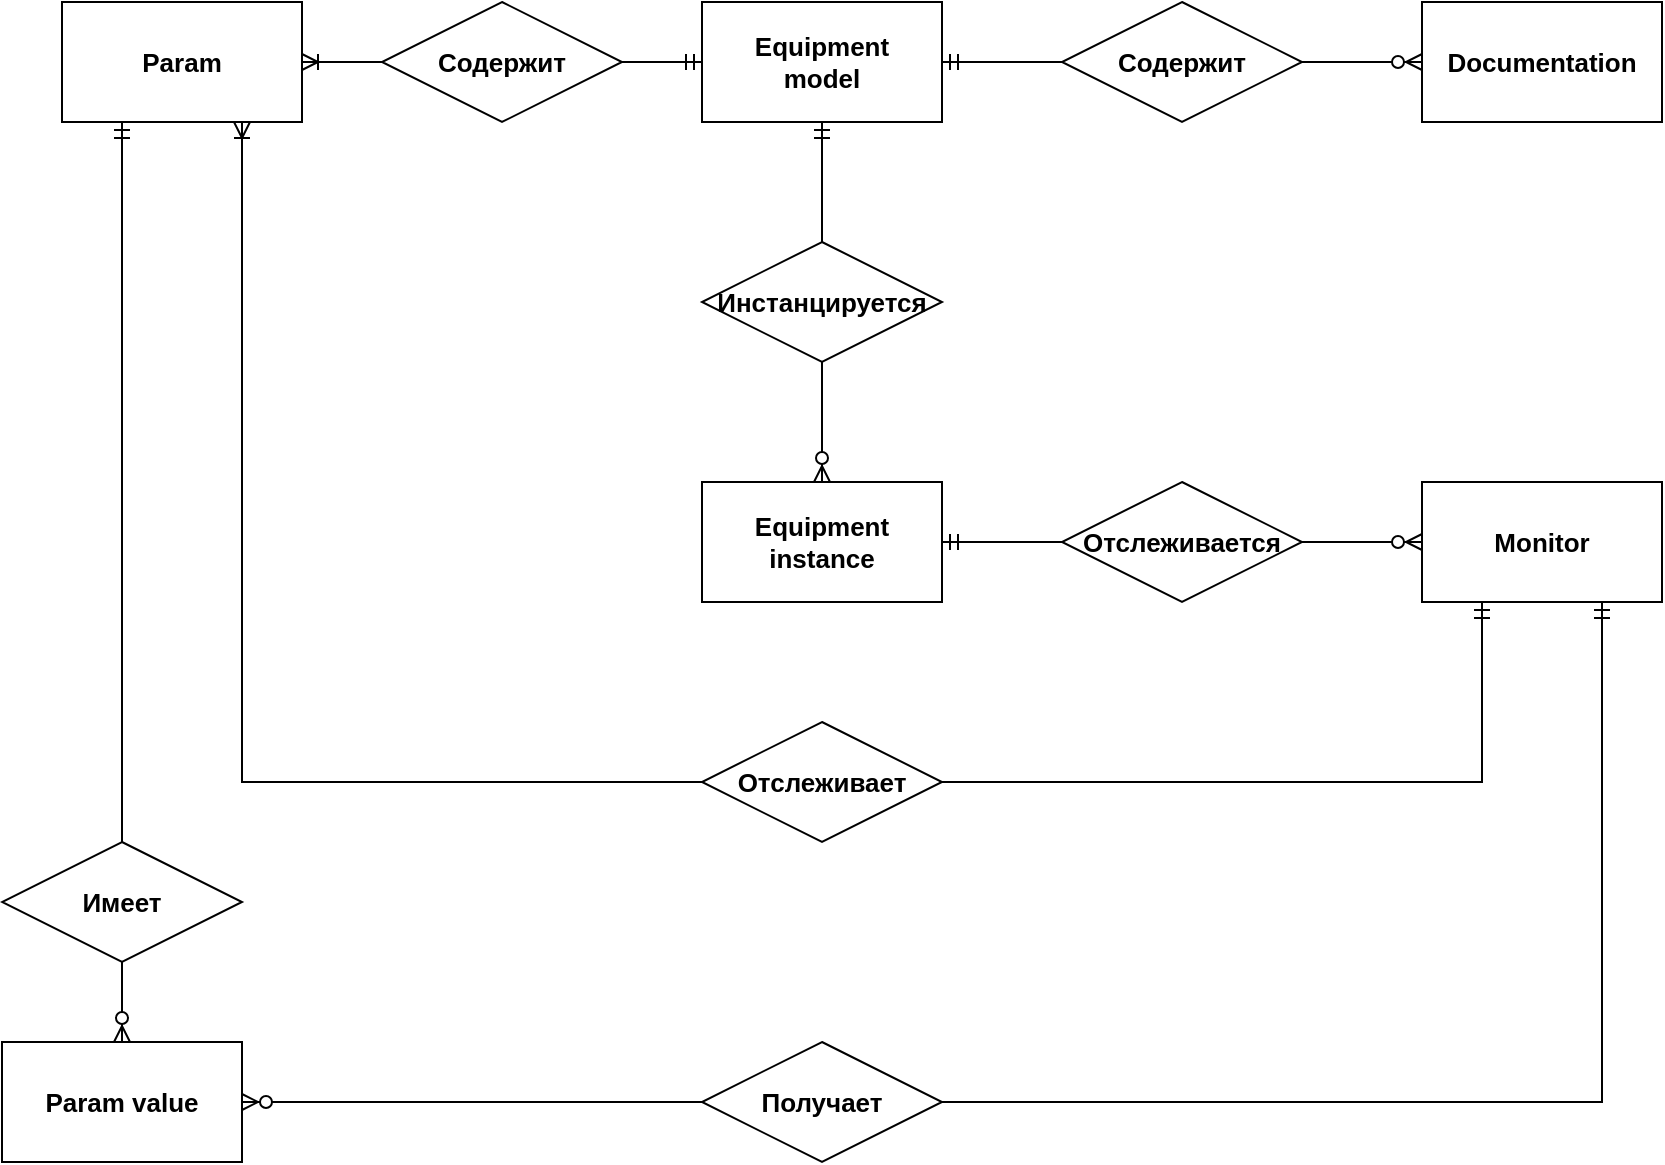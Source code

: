 <mxfile version="14.6.13" type="device"><diagram id="7_gvXvkW-Xf_Sy-OMR4_" name="Page-1"><mxGraphModel dx="1822" dy="835" grid="1" gridSize="10" guides="1" tooltips="1" connect="1" arrows="1" fold="1" page="0" pageScale="1" pageWidth="827" pageHeight="1169" math="0" shadow="0"><root><mxCell id="0"/><mxCell id="1" parent="0"/><mxCell id="xaV4tCiz5OPvKNjIcxrJ-10" value="" style="edgeStyle=orthogonalEdgeStyle;rounded=0;orthogonalLoop=1;jettySize=auto;html=1;exitX=1;exitY=0.5;exitDx=0;exitDy=0;entryX=0;entryY=0.5;entryDx=0;entryDy=0;endArrow=none;endFill=0;startArrow=ERmandOne;startFill=0;fontSize=13;fontStyle=1" edge="1" parent="1" source="xaV4tCiz5OPvKNjIcxrJ-1" target="xaV4tCiz5OPvKNjIcxrJ-8"><mxGeometry relative="1" as="geometry"/></mxCell><mxCell id="xaV4tCiz5OPvKNjIcxrJ-12" value="" style="edgeStyle=orthogonalEdgeStyle;rounded=0;orthogonalLoop=1;jettySize=auto;html=1;exitX=0;exitY=0.5;exitDx=0;exitDy=0;entryX=1;entryY=0.5;entryDx=0;entryDy=0;endArrow=none;endFill=0;startArrow=ERmandOne;startFill=0;fontSize=13;fontStyle=1" edge="1" parent="1" source="xaV4tCiz5OPvKNjIcxrJ-1" target="xaV4tCiz5OPvKNjIcxrJ-7"><mxGeometry relative="1" as="geometry"/></mxCell><mxCell id="xaV4tCiz5OPvKNjIcxrJ-15" style="edgeStyle=orthogonalEdgeStyle;rounded=0;orthogonalLoop=1;jettySize=auto;html=1;exitX=0.5;exitY=1;exitDx=0;exitDy=0;startArrow=ERmandOne;startFill=0;endArrow=none;endFill=0;fontSize=13;fontStyle=1" edge="1" parent="1" source="xaV4tCiz5OPvKNjIcxrJ-1" target="xaV4tCiz5OPvKNjIcxrJ-14"><mxGeometry relative="1" as="geometry"/></mxCell><mxCell id="xaV4tCiz5OPvKNjIcxrJ-1" value="Equipment&lt;br style=&quot;font-size: 13px;&quot;&gt;model" style="rounded=0;whiteSpace=wrap;html=1;fontSize=13;fontStyle=1" vertex="1" parent="1"><mxGeometry y="160" width="120" height="60" as="geometry"/></mxCell><mxCell id="xaV4tCiz5OPvKNjIcxrJ-26" style="edgeStyle=orthogonalEdgeStyle;rounded=0;orthogonalLoop=1;jettySize=auto;html=1;exitX=0.25;exitY=1;exitDx=0;exitDy=0;entryX=0.5;entryY=0;entryDx=0;entryDy=0;startArrow=ERmandOne;startFill=0;endArrow=none;endFill=0;fontSize=13;fontStyle=1" edge="1" parent="1" source="xaV4tCiz5OPvKNjIcxrJ-2" target="xaV4tCiz5OPvKNjIcxrJ-25"><mxGeometry relative="1" as="geometry"/></mxCell><mxCell id="xaV4tCiz5OPvKNjIcxrJ-2" value="Param" style="rounded=0;whiteSpace=wrap;html=1;fontSize=13;fontStyle=1" vertex="1" parent="1"><mxGeometry x="-320" y="160" width="120" height="60" as="geometry"/></mxCell><mxCell id="xaV4tCiz5OPvKNjIcxrJ-16" style="edgeStyle=orthogonalEdgeStyle;rounded=0;orthogonalLoop=1;jettySize=auto;html=1;exitX=0.5;exitY=0;exitDx=0;exitDy=0;entryX=0.5;entryY=1;entryDx=0;entryDy=0;startArrow=ERzeroToMany;startFill=1;endArrow=none;endFill=0;fontSize=13;fontStyle=1" edge="1" parent="1" source="xaV4tCiz5OPvKNjIcxrJ-3" target="xaV4tCiz5OPvKNjIcxrJ-14"><mxGeometry relative="1" as="geometry"/></mxCell><mxCell id="xaV4tCiz5OPvKNjIcxrJ-18" style="edgeStyle=orthogonalEdgeStyle;rounded=0;orthogonalLoop=1;jettySize=auto;html=1;exitX=1;exitY=0.5;exitDx=0;exitDy=0;entryX=0;entryY=0.5;entryDx=0;entryDy=0;startArrow=ERmandOne;startFill=0;endArrow=none;endFill=0;fontSize=13;fontStyle=1" edge="1" parent="1" source="xaV4tCiz5OPvKNjIcxrJ-3" target="xaV4tCiz5OPvKNjIcxrJ-17"><mxGeometry relative="1" as="geometry"/></mxCell><mxCell id="xaV4tCiz5OPvKNjIcxrJ-3" value="Equipment instance" style="rounded=0;whiteSpace=wrap;html=1;fontSize=13;fontStyle=1" vertex="1" parent="1"><mxGeometry y="400" width="120" height="60" as="geometry"/></mxCell><mxCell id="xaV4tCiz5OPvKNjIcxrJ-4" value="Documentation" style="rounded=0;whiteSpace=wrap;html=1;fontSize=13;fontStyle=1" vertex="1" parent="1"><mxGeometry x="360" y="160" width="120" height="60" as="geometry"/></mxCell><mxCell id="xaV4tCiz5OPvKNjIcxrJ-5" value="Param value" style="rounded=0;whiteSpace=wrap;html=1;fontSize=13;fontStyle=1" vertex="1" parent="1"><mxGeometry x="-350" y="680" width="120" height="60" as="geometry"/></mxCell><mxCell id="xaV4tCiz5OPvKNjIcxrJ-22" style="edgeStyle=orthogonalEdgeStyle;rounded=0;orthogonalLoop=1;jettySize=auto;html=1;exitX=0.25;exitY=1;exitDx=0;exitDy=0;entryX=1;entryY=0.5;entryDx=0;entryDy=0;startArrow=ERmandOne;startFill=0;endArrow=none;endFill=0;fontSize=13;fontStyle=1" edge="1" parent="1" source="xaV4tCiz5OPvKNjIcxrJ-6" target="xaV4tCiz5OPvKNjIcxrJ-21"><mxGeometry relative="1" as="geometry"/></mxCell><mxCell id="xaV4tCiz5OPvKNjIcxrJ-6" value="Monitor" style="rounded=0;whiteSpace=wrap;html=1;fontSize=13;fontStyle=1" vertex="1" parent="1"><mxGeometry x="360" y="400" width="120" height="60" as="geometry"/></mxCell><mxCell id="xaV4tCiz5OPvKNjIcxrJ-13" value="" style="edgeStyle=orthogonalEdgeStyle;rounded=0;orthogonalLoop=1;jettySize=auto;html=1;exitX=0;exitY=0.5;exitDx=0;exitDy=0;entryX=1;entryY=0.5;entryDx=0;entryDy=0;endArrow=ERoneToMany;endFill=0;startArrow=none;startFill=0;fontSize=13;fontStyle=1" edge="1" parent="1" source="xaV4tCiz5OPvKNjIcxrJ-7" target="xaV4tCiz5OPvKNjIcxrJ-2"><mxGeometry relative="1" as="geometry"/></mxCell><mxCell id="xaV4tCiz5OPvKNjIcxrJ-7" value="Содержит" style="rhombus;whiteSpace=wrap;html=1;fontSize=13;fontStyle=1" vertex="1" parent="1"><mxGeometry x="-160" y="160" width="120" height="60" as="geometry"/></mxCell><mxCell id="xaV4tCiz5OPvKNjIcxrJ-11" value="" style="edgeStyle=orthogonalEdgeStyle;rounded=0;orthogonalLoop=1;jettySize=auto;html=1;exitX=1;exitY=0.5;exitDx=0;exitDy=0;entryX=0;entryY=0.5;entryDx=0;entryDy=0;endArrow=ERzeroToMany;endFill=1;fontSize=13;fontStyle=1" edge="1" parent="1" source="xaV4tCiz5OPvKNjIcxrJ-8" target="xaV4tCiz5OPvKNjIcxrJ-4"><mxGeometry relative="1" as="geometry"/></mxCell><mxCell id="xaV4tCiz5OPvKNjIcxrJ-8" value="Содержит" style="rhombus;whiteSpace=wrap;html=1;fontSize=13;fontStyle=1" vertex="1" parent="1"><mxGeometry x="180" y="160" width="120" height="60" as="geometry"/></mxCell><mxCell id="xaV4tCiz5OPvKNjIcxrJ-14" value="Инстанцируется" style="rhombus;whiteSpace=wrap;html=1;fontSize=13;fontStyle=1" vertex="1" parent="1"><mxGeometry y="280" width="120" height="60" as="geometry"/></mxCell><mxCell id="xaV4tCiz5OPvKNjIcxrJ-19" style="edgeStyle=orthogonalEdgeStyle;rounded=0;orthogonalLoop=1;jettySize=auto;html=1;exitX=1;exitY=0.5;exitDx=0;exitDy=0;startArrow=none;startFill=0;endArrow=ERzeroToMany;endFill=1;fontSize=13;fontStyle=1" edge="1" parent="1" source="xaV4tCiz5OPvKNjIcxrJ-17" target="xaV4tCiz5OPvKNjIcxrJ-6"><mxGeometry relative="1" as="geometry"/></mxCell><mxCell id="xaV4tCiz5OPvKNjIcxrJ-17" value="Отслеживается" style="rhombus;whiteSpace=wrap;html=1;fontSize=13;fontStyle=1" vertex="1" parent="1"><mxGeometry x="180" y="400" width="120" height="60" as="geometry"/></mxCell><mxCell id="xaV4tCiz5OPvKNjIcxrJ-23" style="edgeStyle=orthogonalEdgeStyle;rounded=0;orthogonalLoop=1;jettySize=auto;html=1;exitX=0;exitY=0.5;exitDx=0;exitDy=0;entryX=0.75;entryY=1;entryDx=0;entryDy=0;startArrow=none;startFill=0;endArrow=ERoneToMany;endFill=0;fontSize=13;fontStyle=1" edge="1" parent="1" source="xaV4tCiz5OPvKNjIcxrJ-21" target="xaV4tCiz5OPvKNjIcxrJ-2"><mxGeometry relative="1" as="geometry"/></mxCell><mxCell id="xaV4tCiz5OPvKNjIcxrJ-21" value="Отслеживает" style="rhombus;whiteSpace=wrap;html=1;fontSize=13;fontStyle=1" vertex="1" parent="1"><mxGeometry y="520" width="120" height="60" as="geometry"/></mxCell><mxCell id="xaV4tCiz5OPvKNjIcxrJ-29" style="edgeStyle=orthogonalEdgeStyle;rounded=0;orthogonalLoop=1;jettySize=auto;html=1;exitX=0;exitY=0.5;exitDx=0;exitDy=0;entryX=1;entryY=0.5;entryDx=0;entryDy=0;startArrow=none;startFill=0;endArrow=ERzeroToMany;endFill=1;fontSize=13;fontStyle=1" edge="1" parent="1" source="xaV4tCiz5OPvKNjIcxrJ-24" target="xaV4tCiz5OPvKNjIcxrJ-5"><mxGeometry relative="1" as="geometry"/></mxCell><mxCell id="xaV4tCiz5OPvKNjIcxrJ-30" style="edgeStyle=orthogonalEdgeStyle;rounded=0;orthogonalLoop=1;jettySize=auto;html=1;exitX=1;exitY=0.5;exitDx=0;exitDy=0;entryX=0.75;entryY=1;entryDx=0;entryDy=0;startArrow=none;startFill=0;endArrow=ERmandOne;endFill=0;fontSize=13;fontStyle=1" edge="1" parent="1" source="xaV4tCiz5OPvKNjIcxrJ-24" target="xaV4tCiz5OPvKNjIcxrJ-6"><mxGeometry relative="1" as="geometry"/></mxCell><mxCell id="xaV4tCiz5OPvKNjIcxrJ-24" value="Получает" style="rhombus;whiteSpace=wrap;html=1;fontSize=13;fontStyle=1" vertex="1" parent="1"><mxGeometry y="680" width="120" height="60" as="geometry"/></mxCell><mxCell id="xaV4tCiz5OPvKNjIcxrJ-27" style="edgeStyle=orthogonalEdgeStyle;rounded=0;orthogonalLoop=1;jettySize=auto;html=1;exitX=0.5;exitY=1;exitDx=0;exitDy=0;entryX=0.5;entryY=0;entryDx=0;entryDy=0;startArrow=none;startFill=0;endArrow=ERzeroToMany;endFill=1;fontSize=13;fontStyle=1" edge="1" parent="1" source="xaV4tCiz5OPvKNjIcxrJ-25" target="xaV4tCiz5OPvKNjIcxrJ-5"><mxGeometry relative="1" as="geometry"/></mxCell><mxCell id="xaV4tCiz5OPvKNjIcxrJ-25" value="Имеет" style="rhombus;whiteSpace=wrap;html=1;fontSize=13;fontStyle=1" vertex="1" parent="1"><mxGeometry x="-350" y="580" width="120" height="60" as="geometry"/></mxCell></root></mxGraphModel></diagram></mxfile>